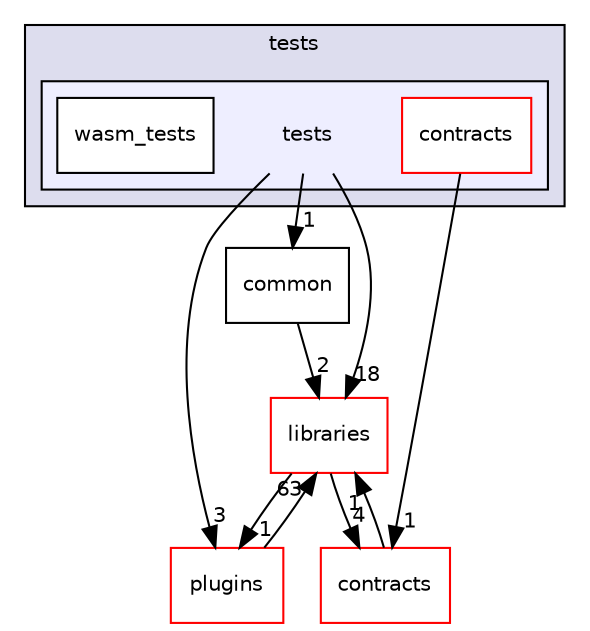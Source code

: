 digraph "tests/tests" {
  compound=true
  node [ fontsize="10", fontname="Helvetica"];
  edge [ labelfontsize="10", labelfontname="Helvetica"];
  subgraph clusterdir_59425e443f801f1f2fd8bbe4959a3ccf {
    graph [ bgcolor="#ddddee", pencolor="black", label="tests" fontname="Helvetica", fontsize="10", URL="dir_59425e443f801f1f2fd8bbe4959a3ccf.html"]
  subgraph clusterdir_657bc3dbb3ab2a0b56840d616fb9daa0 {
    graph [ bgcolor="#eeeeff", pencolor="black", label="" URL="dir_657bc3dbb3ab2a0b56840d616fb9daa0.html"];
    dir_657bc3dbb3ab2a0b56840d616fb9daa0 [shape=plaintext label="tests"];
    dir_6f31b2120e9a1f54f012fd36c25d91e0 [shape=box label="contracts" color="red" fillcolor="white" style="filled" URL="dir_6f31b2120e9a1f54f012fd36c25d91e0.html"];
    dir_c2030006dc72a2f672ba8cd86babfeae [shape=box label="wasm_tests" color="black" fillcolor="white" style="filled" URL="dir_c2030006dc72a2f672ba8cd86babfeae.html"];
  }
  }
  dir_7150d60f8ed19178d13bbbfb68df11e8 [shape=box label="common" URL="dir_7150d60f8ed19178d13bbbfb68df11e8.html"];
  dir_bc0718b08fb2015b8e59c47b2805f60c [shape=box label="libraries" fillcolor="white" style="filled" color="red" URL="dir_bc0718b08fb2015b8e59c47b2805f60c.html"];
  dir_38c8d24aef3972a7f87b834274e76e31 [shape=box label="plugins" fillcolor="white" style="filled" color="red" URL="dir_38c8d24aef3972a7f87b834274e76e31.html"];
  dir_ae9b15dd87e066e1908bbd90e8f38627 [shape=box label="contracts" fillcolor="white" style="filled" color="red" URL="dir_ae9b15dd87e066e1908bbd90e8f38627.html"];
  dir_7150d60f8ed19178d13bbbfb68df11e8->dir_bc0718b08fb2015b8e59c47b2805f60c [headlabel="2", labeldistance=1.5 headhref="dir_001692_000004.html"];
  dir_6f31b2120e9a1f54f012fd36c25d91e0->dir_ae9b15dd87e066e1908bbd90e8f38627 [headlabel="1", labeldistance=1.5 headhref="dir_001899_000000.html"];
  dir_bc0718b08fb2015b8e59c47b2805f60c->dir_38c8d24aef3972a7f87b834274e76e31 [headlabel="1", labeldistance=1.5 headhref="dir_000004_001703.html"];
  dir_bc0718b08fb2015b8e59c47b2805f60c->dir_ae9b15dd87e066e1908bbd90e8f38627 [headlabel="4", labeldistance=1.5 headhref="dir_000004_000000.html"];
  dir_657bc3dbb3ab2a0b56840d616fb9daa0->dir_7150d60f8ed19178d13bbbfb68df11e8 [headlabel="1", labeldistance=1.5 headhref="dir_001666_001692.html"];
  dir_657bc3dbb3ab2a0b56840d616fb9daa0->dir_bc0718b08fb2015b8e59c47b2805f60c [headlabel="18", labeldistance=1.5 headhref="dir_001666_000004.html"];
  dir_657bc3dbb3ab2a0b56840d616fb9daa0->dir_38c8d24aef3972a7f87b834274e76e31 [headlabel="3", labeldistance=1.5 headhref="dir_001666_001703.html"];
  dir_38c8d24aef3972a7f87b834274e76e31->dir_bc0718b08fb2015b8e59c47b2805f60c [headlabel="63", labeldistance=1.5 headhref="dir_001703_000004.html"];
  dir_ae9b15dd87e066e1908bbd90e8f38627->dir_bc0718b08fb2015b8e59c47b2805f60c [headlabel="1", labeldistance=1.5 headhref="dir_000000_000004.html"];
}
